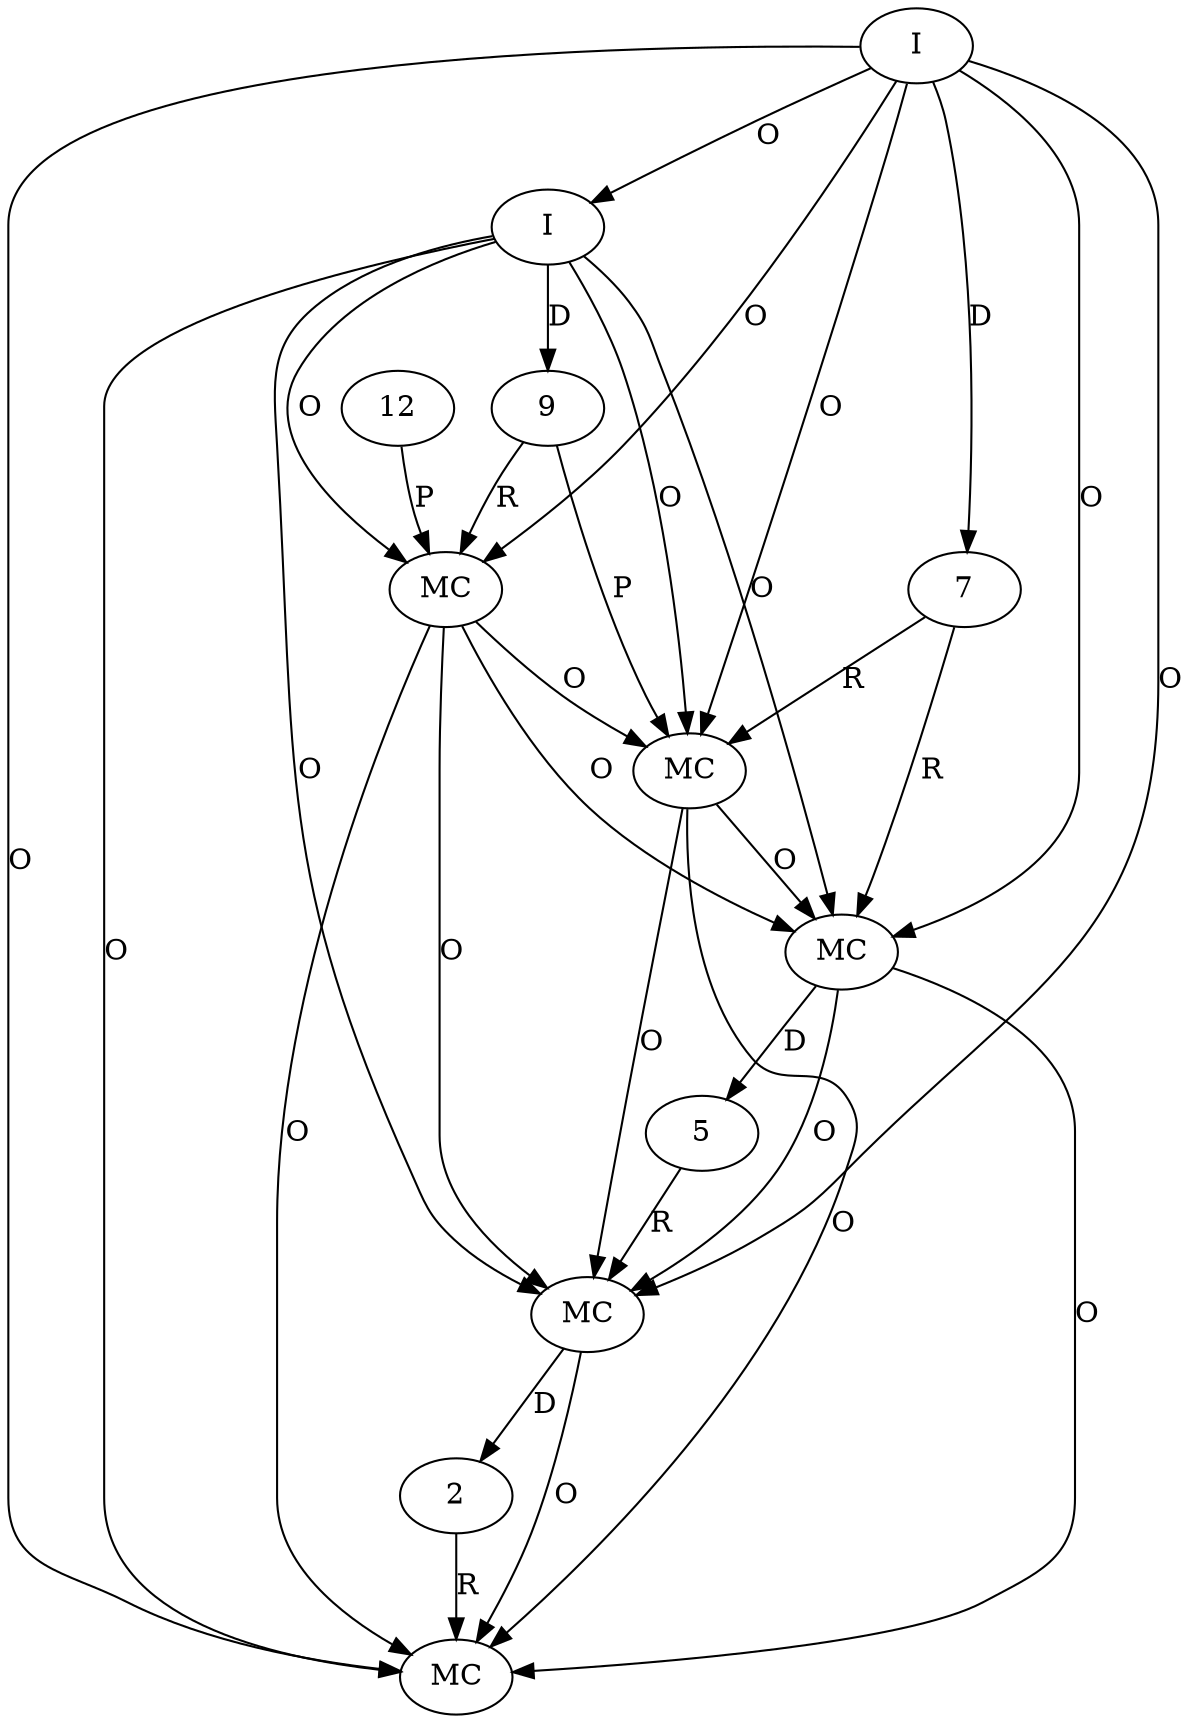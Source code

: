 digraph "AUG" {

  1 [ label="MC" s="size()" t="Map" l="2803" ];
  2 [ t="Map" n="dummy_" ];
  3 [ label="MC" s="getResources()" t="Jar" l="2803" ];
  4 [ label="MC" s="setProperties()" t="Processor" l="2795" ];
  5 [ t="Jar" n="jar" ];
  6 [ label="MC" s="build()" t="Builder" l="2796" ];
  7 [ t="Builder" n="bmaker" ];
  8 [ label="I" t="Builder" l="2788" ];
  9 [ t="Properties" n="p" ];
  10 [ label="MC" s="put()" t="Dictionary" l="2793" ];
  11 [ label="I" t="Properties" l="2790" ];
  12 [ t="String" v="Import-Package" ];
  6 -> 1 [ label="O" ];
  8 -> 1 [ label="O" ];
  10 -> 1 [ label="O" ];
  2 -> 1 [ label="R" ];
  11 -> 1 [ label="O" ];
  4 -> 1 [ label="O" ];
  3 -> 1 [ label="O" ];
  3 -> 2 [ label="D" ];
  5 -> 3 [ label="R" ];
  6 -> 3 [ label="O" ];
  8 -> 3 [ label="O" ];
  11 -> 3 [ label="O" ];
  4 -> 3 [ label="O" ];
  10 -> 3 [ label="O" ];
  11 -> 4 [ label="O" ];
  9 -> 4 [ label="P" ];
  8 -> 4 [ label="O" ];
  10 -> 4 [ label="O" ];
  7 -> 4 [ label="R" ];
  6 -> 5 [ label="D" ];
  8 -> 6 [ label="O" ];
  4 -> 6 [ label="O" ];
  11 -> 6 [ label="O" ];
  10 -> 6 [ label="O" ];
  7 -> 6 [ label="R" ];
  8 -> 7 [ label="D" ];
  11 -> 9 [ label="D" ];
  9 -> 10 [ label="R" ];
  12 -> 10 [ label="P" ];
  11 -> 10 [ label="O" ];
  8 -> 10 [ label="O" ];
  8 -> 11 [ label="O" ];
}
